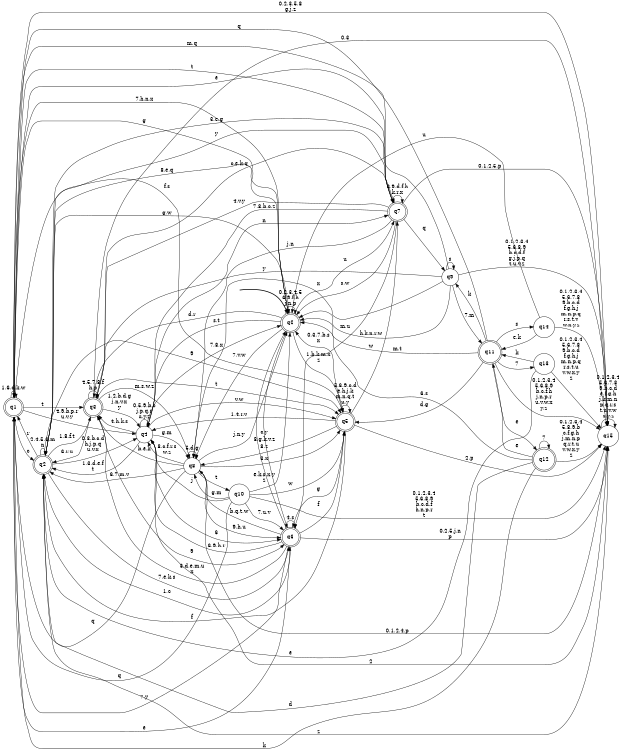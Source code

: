 digraph BlueStar {
__start0 [style = invis, shape = none, label = "", width = 0, height = 0];

rankdir=LR;
size="8,5";

s0 [style="rounded,filled", color="black", fillcolor="white" shape="doublecircle", label="q0"];
s1 [style="rounded,filled", color="black", fillcolor="white" shape="doublecircle", label="q1"];
s2 [style="rounded,filled", color="black", fillcolor="white" shape="doublecircle", label="q2"];
s3 [style="rounded,filled", color="black", fillcolor="white" shape="doublecircle", label="q3"];
s4 [style="filled", color="black", fillcolor="white" shape="circle", label="q4"];
s5 [style="rounded,filled", color="black", fillcolor="white" shape="doublecircle", label="q5"];
s6 [style="rounded,filled", color="black", fillcolor="white" shape="doublecircle", label="q6"];
s7 [style="rounded,filled", color="black", fillcolor="white" shape="doublecircle", label="q7"];
s8 [style="filled", color="black", fillcolor="white" shape="circle", label="q8"];
s9 [style="filled", color="black", fillcolor="white" shape="circle", label="q9"];
s10 [style="filled", color="black", fillcolor="white" shape="circle", label="q10"];
s11 [style="rounded,filled", color="black", fillcolor="white" shape="doublecircle", label="q11"];
s12 [style="rounded,filled", color="black", fillcolor="white" shape="doublecircle", label="q12"];
s13 [style="filled", color="black", fillcolor="white" shape="circle", label="q13"];
s14 [style="filled", color="black", fillcolor="white" shape="circle", label="q14"];
s15 [style="filled", color="black", fillcolor="white" shape="circle", label="q15"];
subgraph cluster_main { 
	graph [pad=".75", ranksep="0.15", nodesep="0.15"];
	 style=invis; 
	__start0 -> s0 [penwidth=2];
}
s0 -> s0 [label="0,2,3,4,5\n6,9,f,h\nj,n,p"];
s0 -> s1 [label="g"];
s0 -> s2 [label="8,e,q"];
s0 -> s3 [label="d,r"];
s0 -> s4 [label="s,t"];
s0 -> s5 [label="1,b,k,m,x\nz"];
s0 -> s6 [label="c,y"];
s0 -> s7 [label="u"];
s0 -> s8 [label="7,v,w"];
s1 -> s0 [label="7,h,n,x"];
s1 -> s1 [label="1,6,d,k,w"];
s1 -> s2 [label="c"];
s1 -> s3 [label="t"];
s1 -> s4 [label="4,9,b,p,r\nu,v,y"];
s1 -> s5 [label="f,s"];
s1 -> s6 [label="e"];
s1 -> s7 [label="m,q"];
s1 -> s15 [label="0,2,3,5,8\ng,j,z"];
s2 -> s0 [label="g,w"];
s2 -> s1 [label="r"];
s2 -> s2 [label="2,4,5,6,m\nn"];
s2 -> s3 [label="1,8,f,t"];
s2 -> s4 [label="0,3,b,c,d\nh,j,p,q\nu,v,x"];
s2 -> s5 [label="9"];
s2 -> s6 [label="7,e,k,s"];
s2 -> s7 [label="y"];
s2 -> s15 [label="z"];
s3 -> s2 [label="6,r,u"];
s3 -> s3 [label="4,5,7,8,f\nh,p"];
s3 -> s4 [label="1,2,b,d,g\nj,n,v,x\ny"];
s3 -> s5 [label="t"];
s3 -> s6 [label="9"];
s3 -> s7 [label="c,e,k,q"];
s3 -> s8 [label="m,s,w,z"];
s3 -> s15 [label="0,3"];
s4 -> s0 [label="7,8,x"];
s4 -> s2 [label="1,3,d,e,f\nt"];
s4 -> s3 [label="4,h,k,s"];
s4 -> s4 [label="0,5,9,b,c\nj,p,q,r\nu,y,z"];
s4 -> s5 [label="v,w"];
s4 -> s6 [label="6"];
s4 -> s7 [label="n"];
s4 -> s8 [label="g,m"];
s4 -> s15 [label="2"];
s5 -> s0 [label="0,3,7,b,s\nx"];
s5 -> s2 [label="f"];
s5 -> s4 [label="1,4,r,v"];
s5 -> s5 [label="5,6,9,c,d\ne,h,j,k\nm,n,q,t\nu,y"];
s5 -> s6 [label="g"];
s5 -> s7 [label="w"];
s5 -> s8 [label="8,z"];
s5 -> s15 [label="2,p"];
s6 -> s0 [label="8,g,k,v,z"];
s6 -> s1 [label="7,y"];
s6 -> s2 [label="1,c"];
s6 -> s3 [label="3,d,e,m,u\nx"];
s6 -> s4 [label="6,9,h,r"];
s6 -> s5 [label="f"];
s6 -> s6 [label="4,s"];
s6 -> s8 [label="b,q,t,w"];
s6 -> s15 [label="0,2,5,j,n\np"];
s7 -> s0 [label="s,w"];
s7 -> s1 [label="t"];
s7 -> s2 [label="3,e,g"];
s7 -> s3 [label="4,v,y"];
s7 -> s4 [label="7,8,b,c,z"];
s7 -> s6 [label="m,u"];
s7 -> s7 [label="6,9,d,f,h\nk,r,x"];
s7 -> s8 [label="j,n"];
s7 -> s9 [label="q"];
s7 -> s15 [label="0,1,2,5,p"];
s8 -> s0 [label="j,n,y"];
s8 -> s1 [label="q"];
s8 -> s2 [label="6,7,m,v"];
s8 -> s3 [label="b,e,k"];
s8 -> s4 [label="8,c,f,r,s\nw,z"];
s8 -> s5 [label="3,x"];
s8 -> s6 [label="9,h,u"];
s8 -> s8 [label="5,d,g"];
s8 -> s10 [label="t"];
s8 -> s15 [label="0,1,2,4,p"];
s9 -> s0 [label="h,k,n,r,w"];
s9 -> s1 [label="e"];
s9 -> s3 [label="y"];
s9 -> s8 [label="x"];
s9 -> s9 [label="s"];
s9 -> s11 [label="7,m"];
s9 -> s15 [label="0,1,2,3,4\n5,6,8,9\nb,c,d,f\ng,j,p,q\nt,u,v,z"];
s10 -> s0 [label="e,k,s,x,y\nz"];
s10 -> s1 [label="q"];
s10 -> s4 [label="j"];
s10 -> s5 [label="w"];
s10 -> s6 [label="7,u,v"];
s10 -> s8 [label="g,m"];
s10 -> s15 [label="0,1,2,3,4\n5,6,8,9\nb,c,d,f\nh,n,p,r\nt"];
s11 -> s0 [label="m,t"];
s11 -> s1 [label="q"];
s11 -> s5 [label="d,g"];
s11 -> s9 [label="k"];
s11 -> s12 [label="e"];
s11 -> s13 [label="7"];
s11 -> s14 [label="s"];
s11 -> s15 [label="0,1,2,3,4\n5,6,8,9\nb,c,f,h\nj,n,p,r\nu,v,w,x\ny,z"];
s12 -> s0 [label="6,s"];
s12 -> s1 [label="k"];
s12 -> s2 [label="d"];
s12 -> s11 [label="e"];
s12 -> s12 [label="7"];
s12 -> s15 [label="0,1,2,3,4\n5,8,9,b\nc,f,g,h\nj,m,n,p\nq,r,t,u\nv,w,x,y\nz"];
s13 -> s2 [label="e"];
s13 -> s11 [label="k"];
s13 -> s15 [label="0,1,2,3,4\n5,6,7,8\n9,b,c,d\nf,g,h,j\nm,n,p,q\nr,s,t,u\nv,w,x,y\nz"];
s14 -> s0 [label="u"];
s14 -> s11 [label="e,k"];
s14 -> s15 [label="0,1,2,3,4\n5,6,7,8\n9,b,c,d\nf,g,h,j\nm,n,p,q\nr,s,t,v\nw,x,y,z"];
s15 -> s15 [label="0,1,2,3,4\n5,6,7,8\n9,b,c,d\ne,f,g,h\nj,k,m,n\np,q,r,s\nt,u,v,w\nx,y,z"];

}